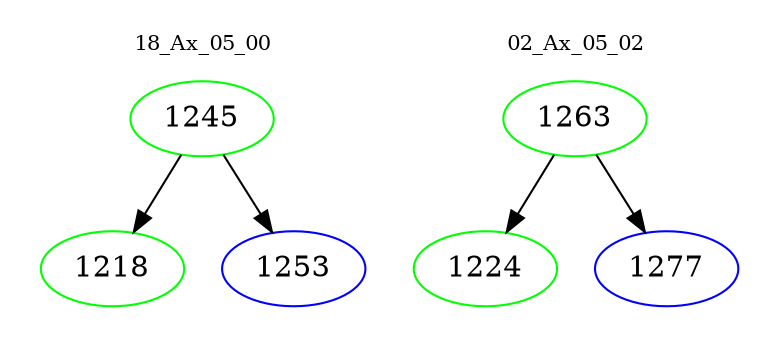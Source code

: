 digraph{
subgraph cluster_0 {
color = white
label = "18_Ax_05_00";
fontsize=10;
T0_1245 [label="1245", color="green"]
T0_1245 -> T0_1218 [color="black"]
T0_1218 [label="1218", color="green"]
T0_1245 -> T0_1253 [color="black"]
T0_1253 [label="1253", color="blue"]
}
subgraph cluster_1 {
color = white
label = "02_Ax_05_02";
fontsize=10;
T1_1263 [label="1263", color="green"]
T1_1263 -> T1_1224 [color="black"]
T1_1224 [label="1224", color="green"]
T1_1263 -> T1_1277 [color="black"]
T1_1277 [label="1277", color="blue"]
}
}
